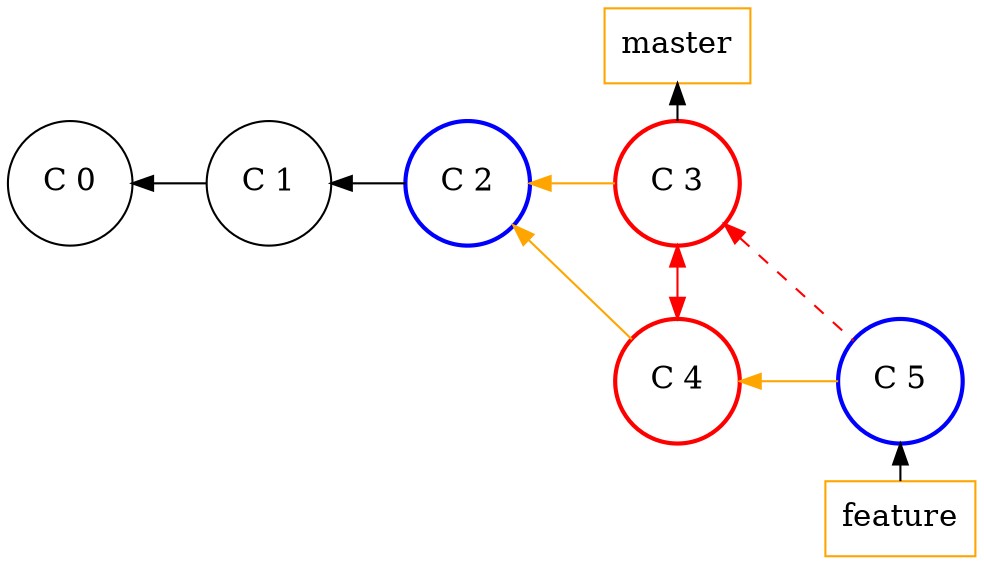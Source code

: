 digraph git_merge_fast_fwd {
    splines=line
    rankdir=LR
    bgcolor=transparent

    node[width=0.3, shape=rect,fontsize=15.0, style="", color=orange]
    edge[dir=back, style=""]
    master [label="master"]
    feature [label="feature"]

    node[shape=circle,fontsize=15.0, style="", color=""]
    c_0 [label="C 0", group=master]
    c_1 [label="C 1", group=master]

    /* Marked nodes */
    node[shape=circle, color=blue, style=bold]
    c_2 [label="C 2", group=master]
    c_5 [label="C 5", group=branch]

    /* Conflicting nodes */
    node[shape=circle, color=red, style=bold]
    c_3 [label="C 3", group=master]
    c_4 [label="C 4", group=branch]

    edge[color=orange]
    c_2 -> c_4
    c_2 -> c_3
    c_4 -> c_5

    edge[style="",color="",dir=back]
    c_0 -> c_1 -> c_2
    c_3 -> c_4 [color=red,dir=both,minlen=2]

    master -> c_3
    c_5 -> feature

    c_3 -> c_5 [style=dashed, color=red]

    {rank=same; master c_4 c_3 }
    {rank=same; feature c_5 }
}
